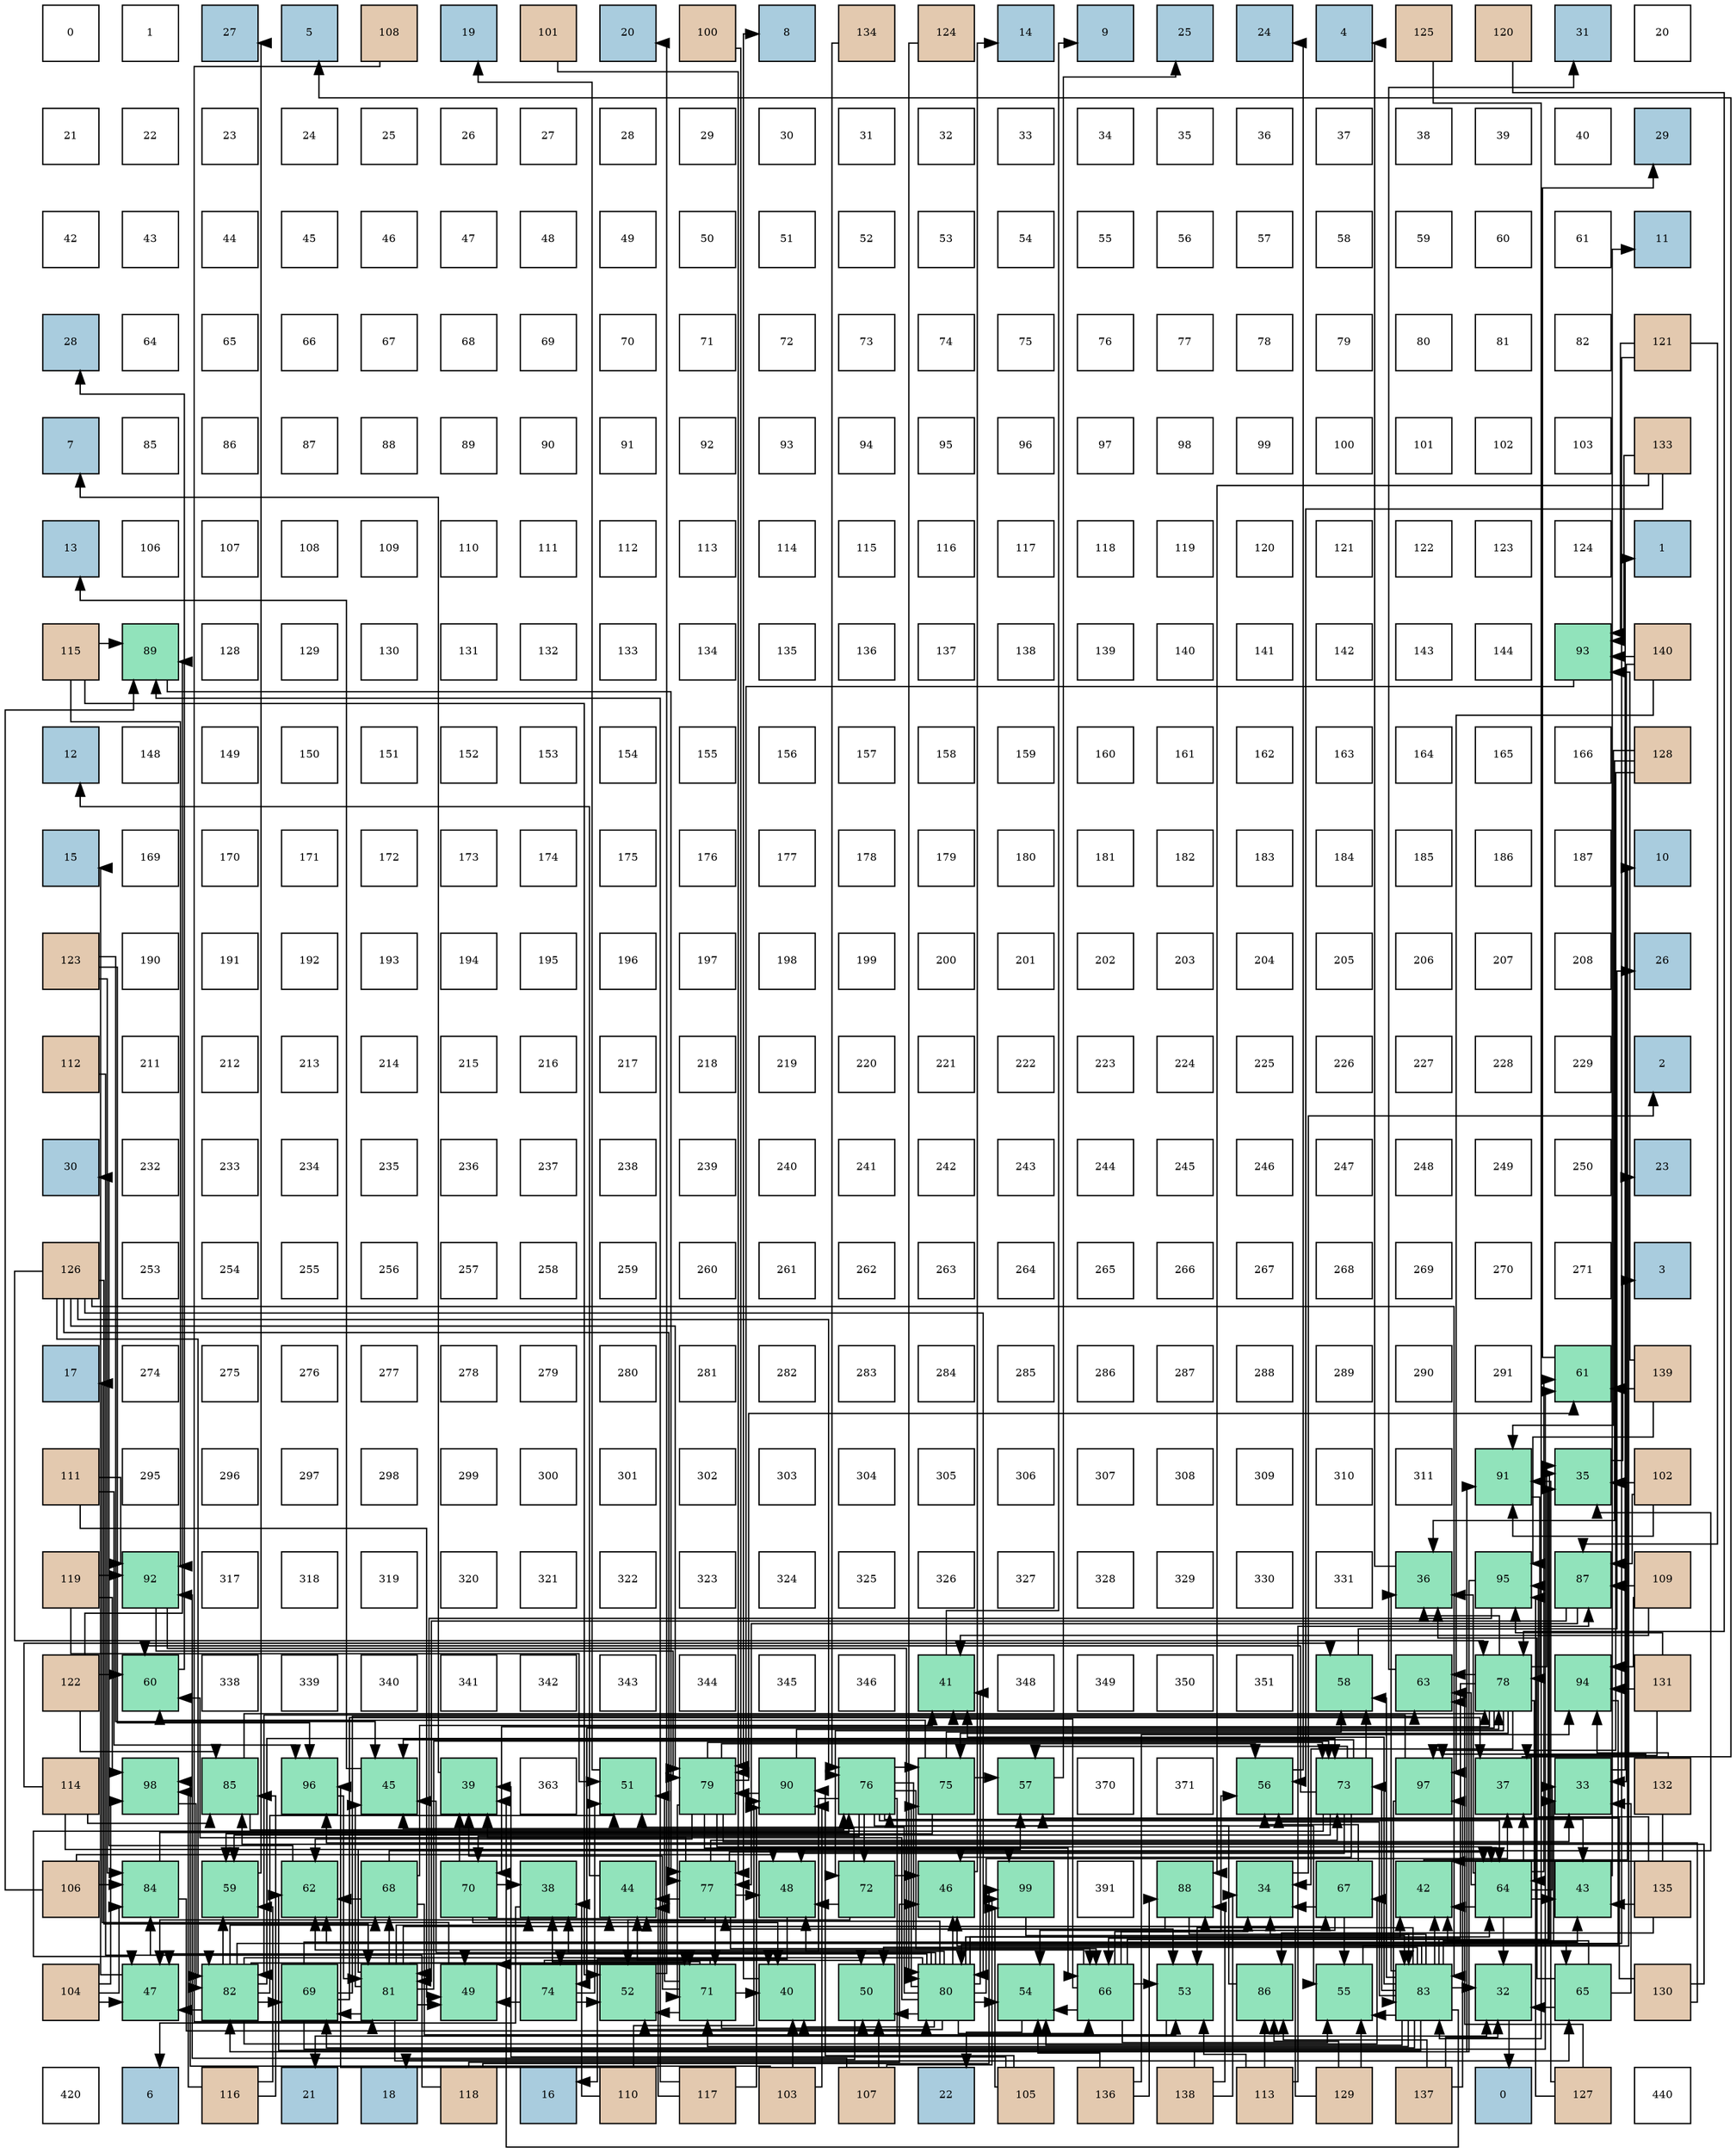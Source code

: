 digraph layout{
 rankdir=TB;
 splines=ortho;
 node [style=filled shape=square fixedsize=true width=0.6];
0[label="0", fontsize=8, fillcolor="#ffffff"];
1[label="1", fontsize=8, fillcolor="#ffffff"];
2[label="27", fontsize=8, fillcolor="#a9ccde"];
3[label="5", fontsize=8, fillcolor="#a9ccde"];
4[label="108", fontsize=8, fillcolor="#e3c9af"];
5[label="19", fontsize=8, fillcolor="#a9ccde"];
6[label="101", fontsize=8, fillcolor="#e3c9af"];
7[label="20", fontsize=8, fillcolor="#a9ccde"];
8[label="100", fontsize=8, fillcolor="#e3c9af"];
9[label="8", fontsize=8, fillcolor="#a9ccde"];
10[label="134", fontsize=8, fillcolor="#e3c9af"];
11[label="124", fontsize=8, fillcolor="#e3c9af"];
12[label="14", fontsize=8, fillcolor="#a9ccde"];
13[label="9", fontsize=8, fillcolor="#a9ccde"];
14[label="25", fontsize=8, fillcolor="#a9ccde"];
15[label="24", fontsize=8, fillcolor="#a9ccde"];
16[label="4", fontsize=8, fillcolor="#a9ccde"];
17[label="125", fontsize=8, fillcolor="#e3c9af"];
18[label="120", fontsize=8, fillcolor="#e3c9af"];
19[label="31", fontsize=8, fillcolor="#a9ccde"];
20[label="20", fontsize=8, fillcolor="#ffffff"];
21[label="21", fontsize=8, fillcolor="#ffffff"];
22[label="22", fontsize=8, fillcolor="#ffffff"];
23[label="23", fontsize=8, fillcolor="#ffffff"];
24[label="24", fontsize=8, fillcolor="#ffffff"];
25[label="25", fontsize=8, fillcolor="#ffffff"];
26[label="26", fontsize=8, fillcolor="#ffffff"];
27[label="27", fontsize=8, fillcolor="#ffffff"];
28[label="28", fontsize=8, fillcolor="#ffffff"];
29[label="29", fontsize=8, fillcolor="#ffffff"];
30[label="30", fontsize=8, fillcolor="#ffffff"];
31[label="31", fontsize=8, fillcolor="#ffffff"];
32[label="32", fontsize=8, fillcolor="#ffffff"];
33[label="33", fontsize=8, fillcolor="#ffffff"];
34[label="34", fontsize=8, fillcolor="#ffffff"];
35[label="35", fontsize=8, fillcolor="#ffffff"];
36[label="36", fontsize=8, fillcolor="#ffffff"];
37[label="37", fontsize=8, fillcolor="#ffffff"];
38[label="38", fontsize=8, fillcolor="#ffffff"];
39[label="39", fontsize=8, fillcolor="#ffffff"];
40[label="40", fontsize=8, fillcolor="#ffffff"];
41[label="29", fontsize=8, fillcolor="#a9ccde"];
42[label="42", fontsize=8, fillcolor="#ffffff"];
43[label="43", fontsize=8, fillcolor="#ffffff"];
44[label="44", fontsize=8, fillcolor="#ffffff"];
45[label="45", fontsize=8, fillcolor="#ffffff"];
46[label="46", fontsize=8, fillcolor="#ffffff"];
47[label="47", fontsize=8, fillcolor="#ffffff"];
48[label="48", fontsize=8, fillcolor="#ffffff"];
49[label="49", fontsize=8, fillcolor="#ffffff"];
50[label="50", fontsize=8, fillcolor="#ffffff"];
51[label="51", fontsize=8, fillcolor="#ffffff"];
52[label="52", fontsize=8, fillcolor="#ffffff"];
53[label="53", fontsize=8, fillcolor="#ffffff"];
54[label="54", fontsize=8, fillcolor="#ffffff"];
55[label="55", fontsize=8, fillcolor="#ffffff"];
56[label="56", fontsize=8, fillcolor="#ffffff"];
57[label="57", fontsize=8, fillcolor="#ffffff"];
58[label="58", fontsize=8, fillcolor="#ffffff"];
59[label="59", fontsize=8, fillcolor="#ffffff"];
60[label="60", fontsize=8, fillcolor="#ffffff"];
61[label="61", fontsize=8, fillcolor="#ffffff"];
62[label="11", fontsize=8, fillcolor="#a9ccde"];
63[label="28", fontsize=8, fillcolor="#a9ccde"];
64[label="64", fontsize=8, fillcolor="#ffffff"];
65[label="65", fontsize=8, fillcolor="#ffffff"];
66[label="66", fontsize=8, fillcolor="#ffffff"];
67[label="67", fontsize=8, fillcolor="#ffffff"];
68[label="68", fontsize=8, fillcolor="#ffffff"];
69[label="69", fontsize=8, fillcolor="#ffffff"];
70[label="70", fontsize=8, fillcolor="#ffffff"];
71[label="71", fontsize=8, fillcolor="#ffffff"];
72[label="72", fontsize=8, fillcolor="#ffffff"];
73[label="73", fontsize=8, fillcolor="#ffffff"];
74[label="74", fontsize=8, fillcolor="#ffffff"];
75[label="75", fontsize=8, fillcolor="#ffffff"];
76[label="76", fontsize=8, fillcolor="#ffffff"];
77[label="77", fontsize=8, fillcolor="#ffffff"];
78[label="78", fontsize=8, fillcolor="#ffffff"];
79[label="79", fontsize=8, fillcolor="#ffffff"];
80[label="80", fontsize=8, fillcolor="#ffffff"];
81[label="81", fontsize=8, fillcolor="#ffffff"];
82[label="82", fontsize=8, fillcolor="#ffffff"];
83[label="121", fontsize=8, fillcolor="#e3c9af"];
84[label="7", fontsize=8, fillcolor="#a9ccde"];
85[label="85", fontsize=8, fillcolor="#ffffff"];
86[label="86", fontsize=8, fillcolor="#ffffff"];
87[label="87", fontsize=8, fillcolor="#ffffff"];
88[label="88", fontsize=8, fillcolor="#ffffff"];
89[label="89", fontsize=8, fillcolor="#ffffff"];
90[label="90", fontsize=8, fillcolor="#ffffff"];
91[label="91", fontsize=8, fillcolor="#ffffff"];
92[label="92", fontsize=8, fillcolor="#ffffff"];
93[label="93", fontsize=8, fillcolor="#ffffff"];
94[label="94", fontsize=8, fillcolor="#ffffff"];
95[label="95", fontsize=8, fillcolor="#ffffff"];
96[label="96", fontsize=8, fillcolor="#ffffff"];
97[label="97", fontsize=8, fillcolor="#ffffff"];
98[label="98", fontsize=8, fillcolor="#ffffff"];
99[label="99", fontsize=8, fillcolor="#ffffff"];
100[label="100", fontsize=8, fillcolor="#ffffff"];
101[label="101", fontsize=8, fillcolor="#ffffff"];
102[label="102", fontsize=8, fillcolor="#ffffff"];
103[label="103", fontsize=8, fillcolor="#ffffff"];
104[label="133", fontsize=8, fillcolor="#e3c9af"];
105[label="13", fontsize=8, fillcolor="#a9ccde"];
106[label="106", fontsize=8, fillcolor="#ffffff"];
107[label="107", fontsize=8, fillcolor="#ffffff"];
108[label="108", fontsize=8, fillcolor="#ffffff"];
109[label="109", fontsize=8, fillcolor="#ffffff"];
110[label="110", fontsize=8, fillcolor="#ffffff"];
111[label="111", fontsize=8, fillcolor="#ffffff"];
112[label="112", fontsize=8, fillcolor="#ffffff"];
113[label="113", fontsize=8, fillcolor="#ffffff"];
114[label="114", fontsize=8, fillcolor="#ffffff"];
115[label="115", fontsize=8, fillcolor="#ffffff"];
116[label="116", fontsize=8, fillcolor="#ffffff"];
117[label="117", fontsize=8, fillcolor="#ffffff"];
118[label="118", fontsize=8, fillcolor="#ffffff"];
119[label="119", fontsize=8, fillcolor="#ffffff"];
120[label="120", fontsize=8, fillcolor="#ffffff"];
121[label="121", fontsize=8, fillcolor="#ffffff"];
122[label="122", fontsize=8, fillcolor="#ffffff"];
123[label="123", fontsize=8, fillcolor="#ffffff"];
124[label="124", fontsize=8, fillcolor="#ffffff"];
125[label="1", fontsize=8, fillcolor="#a9ccde"];
126[label="115", fontsize=8, fillcolor="#e3c9af"];
127[label="89", fontsize=8, fillcolor="#91e3bb"];
128[label="128", fontsize=8, fillcolor="#ffffff"];
129[label="129", fontsize=8, fillcolor="#ffffff"];
130[label="130", fontsize=8, fillcolor="#ffffff"];
131[label="131", fontsize=8, fillcolor="#ffffff"];
132[label="132", fontsize=8, fillcolor="#ffffff"];
133[label="133", fontsize=8, fillcolor="#ffffff"];
134[label="134", fontsize=8, fillcolor="#ffffff"];
135[label="135", fontsize=8, fillcolor="#ffffff"];
136[label="136", fontsize=8, fillcolor="#ffffff"];
137[label="137", fontsize=8, fillcolor="#ffffff"];
138[label="138", fontsize=8, fillcolor="#ffffff"];
139[label="139", fontsize=8, fillcolor="#ffffff"];
140[label="140", fontsize=8, fillcolor="#ffffff"];
141[label="141", fontsize=8, fillcolor="#ffffff"];
142[label="142", fontsize=8, fillcolor="#ffffff"];
143[label="143", fontsize=8, fillcolor="#ffffff"];
144[label="144", fontsize=8, fillcolor="#ffffff"];
145[label="93", fontsize=8, fillcolor="#91e3bb"];
146[label="140", fontsize=8, fillcolor="#e3c9af"];
147[label="12", fontsize=8, fillcolor="#a9ccde"];
148[label="148", fontsize=8, fillcolor="#ffffff"];
149[label="149", fontsize=8, fillcolor="#ffffff"];
150[label="150", fontsize=8, fillcolor="#ffffff"];
151[label="151", fontsize=8, fillcolor="#ffffff"];
152[label="152", fontsize=8, fillcolor="#ffffff"];
153[label="153", fontsize=8, fillcolor="#ffffff"];
154[label="154", fontsize=8, fillcolor="#ffffff"];
155[label="155", fontsize=8, fillcolor="#ffffff"];
156[label="156", fontsize=8, fillcolor="#ffffff"];
157[label="157", fontsize=8, fillcolor="#ffffff"];
158[label="158", fontsize=8, fillcolor="#ffffff"];
159[label="159", fontsize=8, fillcolor="#ffffff"];
160[label="160", fontsize=8, fillcolor="#ffffff"];
161[label="161", fontsize=8, fillcolor="#ffffff"];
162[label="162", fontsize=8, fillcolor="#ffffff"];
163[label="163", fontsize=8, fillcolor="#ffffff"];
164[label="164", fontsize=8, fillcolor="#ffffff"];
165[label="165", fontsize=8, fillcolor="#ffffff"];
166[label="166", fontsize=8, fillcolor="#ffffff"];
167[label="128", fontsize=8, fillcolor="#e3c9af"];
168[label="15", fontsize=8, fillcolor="#a9ccde"];
169[label="169", fontsize=8, fillcolor="#ffffff"];
170[label="170", fontsize=8, fillcolor="#ffffff"];
171[label="171", fontsize=8, fillcolor="#ffffff"];
172[label="172", fontsize=8, fillcolor="#ffffff"];
173[label="173", fontsize=8, fillcolor="#ffffff"];
174[label="174", fontsize=8, fillcolor="#ffffff"];
175[label="175", fontsize=8, fillcolor="#ffffff"];
176[label="176", fontsize=8, fillcolor="#ffffff"];
177[label="177", fontsize=8, fillcolor="#ffffff"];
178[label="178", fontsize=8, fillcolor="#ffffff"];
179[label="179", fontsize=8, fillcolor="#ffffff"];
180[label="180", fontsize=8, fillcolor="#ffffff"];
181[label="181", fontsize=8, fillcolor="#ffffff"];
182[label="182", fontsize=8, fillcolor="#ffffff"];
183[label="183", fontsize=8, fillcolor="#ffffff"];
184[label="184", fontsize=8, fillcolor="#ffffff"];
185[label="185", fontsize=8, fillcolor="#ffffff"];
186[label="186", fontsize=8, fillcolor="#ffffff"];
187[label="187", fontsize=8, fillcolor="#ffffff"];
188[label="10", fontsize=8, fillcolor="#a9ccde"];
189[label="123", fontsize=8, fillcolor="#e3c9af"];
190[label="190", fontsize=8, fillcolor="#ffffff"];
191[label="191", fontsize=8, fillcolor="#ffffff"];
192[label="192", fontsize=8, fillcolor="#ffffff"];
193[label="193", fontsize=8, fillcolor="#ffffff"];
194[label="194", fontsize=8, fillcolor="#ffffff"];
195[label="195", fontsize=8, fillcolor="#ffffff"];
196[label="196", fontsize=8, fillcolor="#ffffff"];
197[label="197", fontsize=8, fillcolor="#ffffff"];
198[label="198", fontsize=8, fillcolor="#ffffff"];
199[label="199", fontsize=8, fillcolor="#ffffff"];
200[label="200", fontsize=8, fillcolor="#ffffff"];
201[label="201", fontsize=8, fillcolor="#ffffff"];
202[label="202", fontsize=8, fillcolor="#ffffff"];
203[label="203", fontsize=8, fillcolor="#ffffff"];
204[label="204", fontsize=8, fillcolor="#ffffff"];
205[label="205", fontsize=8, fillcolor="#ffffff"];
206[label="206", fontsize=8, fillcolor="#ffffff"];
207[label="207", fontsize=8, fillcolor="#ffffff"];
208[label="208", fontsize=8, fillcolor="#ffffff"];
209[label="26", fontsize=8, fillcolor="#a9ccde"];
210[label="112", fontsize=8, fillcolor="#e3c9af"];
211[label="211", fontsize=8, fillcolor="#ffffff"];
212[label="212", fontsize=8, fillcolor="#ffffff"];
213[label="213", fontsize=8, fillcolor="#ffffff"];
214[label="214", fontsize=8, fillcolor="#ffffff"];
215[label="215", fontsize=8, fillcolor="#ffffff"];
216[label="216", fontsize=8, fillcolor="#ffffff"];
217[label="217", fontsize=8, fillcolor="#ffffff"];
218[label="218", fontsize=8, fillcolor="#ffffff"];
219[label="219", fontsize=8, fillcolor="#ffffff"];
220[label="220", fontsize=8, fillcolor="#ffffff"];
221[label="221", fontsize=8, fillcolor="#ffffff"];
222[label="222", fontsize=8, fillcolor="#ffffff"];
223[label="223", fontsize=8, fillcolor="#ffffff"];
224[label="224", fontsize=8, fillcolor="#ffffff"];
225[label="225", fontsize=8, fillcolor="#ffffff"];
226[label="226", fontsize=8, fillcolor="#ffffff"];
227[label="227", fontsize=8, fillcolor="#ffffff"];
228[label="228", fontsize=8, fillcolor="#ffffff"];
229[label="229", fontsize=8, fillcolor="#ffffff"];
230[label="2", fontsize=8, fillcolor="#a9ccde"];
231[label="30", fontsize=8, fillcolor="#a9ccde"];
232[label="232", fontsize=8, fillcolor="#ffffff"];
233[label="233", fontsize=8, fillcolor="#ffffff"];
234[label="234", fontsize=8, fillcolor="#ffffff"];
235[label="235", fontsize=8, fillcolor="#ffffff"];
236[label="236", fontsize=8, fillcolor="#ffffff"];
237[label="237", fontsize=8, fillcolor="#ffffff"];
238[label="238", fontsize=8, fillcolor="#ffffff"];
239[label="239", fontsize=8, fillcolor="#ffffff"];
240[label="240", fontsize=8, fillcolor="#ffffff"];
241[label="241", fontsize=8, fillcolor="#ffffff"];
242[label="242", fontsize=8, fillcolor="#ffffff"];
243[label="243", fontsize=8, fillcolor="#ffffff"];
244[label="244", fontsize=8, fillcolor="#ffffff"];
245[label="245", fontsize=8, fillcolor="#ffffff"];
246[label="246", fontsize=8, fillcolor="#ffffff"];
247[label="247", fontsize=8, fillcolor="#ffffff"];
248[label="248", fontsize=8, fillcolor="#ffffff"];
249[label="249", fontsize=8, fillcolor="#ffffff"];
250[label="250", fontsize=8, fillcolor="#ffffff"];
251[label="23", fontsize=8, fillcolor="#a9ccde"];
252[label="126", fontsize=8, fillcolor="#e3c9af"];
253[label="253", fontsize=8, fillcolor="#ffffff"];
254[label="254", fontsize=8, fillcolor="#ffffff"];
255[label="255", fontsize=8, fillcolor="#ffffff"];
256[label="256", fontsize=8, fillcolor="#ffffff"];
257[label="257", fontsize=8, fillcolor="#ffffff"];
258[label="258", fontsize=8, fillcolor="#ffffff"];
259[label="259", fontsize=8, fillcolor="#ffffff"];
260[label="260", fontsize=8, fillcolor="#ffffff"];
261[label="261", fontsize=8, fillcolor="#ffffff"];
262[label="262", fontsize=8, fillcolor="#ffffff"];
263[label="263", fontsize=8, fillcolor="#ffffff"];
264[label="264", fontsize=8, fillcolor="#ffffff"];
265[label="265", fontsize=8, fillcolor="#ffffff"];
266[label="266", fontsize=8, fillcolor="#ffffff"];
267[label="267", fontsize=8, fillcolor="#ffffff"];
268[label="268", fontsize=8, fillcolor="#ffffff"];
269[label="269", fontsize=8, fillcolor="#ffffff"];
270[label="270", fontsize=8, fillcolor="#ffffff"];
271[label="271", fontsize=8, fillcolor="#ffffff"];
272[label="3", fontsize=8, fillcolor="#a9ccde"];
273[label="17", fontsize=8, fillcolor="#a9ccde"];
274[label="274", fontsize=8, fillcolor="#ffffff"];
275[label="275", fontsize=8, fillcolor="#ffffff"];
276[label="276", fontsize=8, fillcolor="#ffffff"];
277[label="277", fontsize=8, fillcolor="#ffffff"];
278[label="278", fontsize=8, fillcolor="#ffffff"];
279[label="279", fontsize=8, fillcolor="#ffffff"];
280[label="280", fontsize=8, fillcolor="#ffffff"];
281[label="281", fontsize=8, fillcolor="#ffffff"];
282[label="282", fontsize=8, fillcolor="#ffffff"];
283[label="283", fontsize=8, fillcolor="#ffffff"];
284[label="284", fontsize=8, fillcolor="#ffffff"];
285[label="285", fontsize=8, fillcolor="#ffffff"];
286[label="286", fontsize=8, fillcolor="#ffffff"];
287[label="287", fontsize=8, fillcolor="#ffffff"];
288[label="288", fontsize=8, fillcolor="#ffffff"];
289[label="289", fontsize=8, fillcolor="#ffffff"];
290[label="290", fontsize=8, fillcolor="#ffffff"];
291[label="291", fontsize=8, fillcolor="#ffffff"];
292[label="61", fontsize=8, fillcolor="#91e3bb"];
293[label="139", fontsize=8, fillcolor="#e3c9af"];
294[label="111", fontsize=8, fillcolor="#e3c9af"];
295[label="295", fontsize=8, fillcolor="#ffffff"];
296[label="296", fontsize=8, fillcolor="#ffffff"];
297[label="297", fontsize=8, fillcolor="#ffffff"];
298[label="298", fontsize=8, fillcolor="#ffffff"];
299[label="299", fontsize=8, fillcolor="#ffffff"];
300[label="300", fontsize=8, fillcolor="#ffffff"];
301[label="301", fontsize=8, fillcolor="#ffffff"];
302[label="302", fontsize=8, fillcolor="#ffffff"];
303[label="303", fontsize=8, fillcolor="#ffffff"];
304[label="304", fontsize=8, fillcolor="#ffffff"];
305[label="305", fontsize=8, fillcolor="#ffffff"];
306[label="306", fontsize=8, fillcolor="#ffffff"];
307[label="307", fontsize=8, fillcolor="#ffffff"];
308[label="308", fontsize=8, fillcolor="#ffffff"];
309[label="309", fontsize=8, fillcolor="#ffffff"];
310[label="310", fontsize=8, fillcolor="#ffffff"];
311[label="311", fontsize=8, fillcolor="#ffffff"];
312[label="91", fontsize=8, fillcolor="#91e3bb"];
313[label="35", fontsize=8, fillcolor="#91e3bb"];
314[label="102", fontsize=8, fillcolor="#e3c9af"];
315[label="119", fontsize=8, fillcolor="#e3c9af"];
316[label="92", fontsize=8, fillcolor="#91e3bb"];
317[label="317", fontsize=8, fillcolor="#ffffff"];
318[label="318", fontsize=8, fillcolor="#ffffff"];
319[label="319", fontsize=8, fillcolor="#ffffff"];
320[label="320", fontsize=8, fillcolor="#ffffff"];
321[label="321", fontsize=8, fillcolor="#ffffff"];
322[label="322", fontsize=8, fillcolor="#ffffff"];
323[label="323", fontsize=8, fillcolor="#ffffff"];
324[label="324", fontsize=8, fillcolor="#ffffff"];
325[label="325", fontsize=8, fillcolor="#ffffff"];
326[label="326", fontsize=8, fillcolor="#ffffff"];
327[label="327", fontsize=8, fillcolor="#ffffff"];
328[label="328", fontsize=8, fillcolor="#ffffff"];
329[label="329", fontsize=8, fillcolor="#ffffff"];
330[label="330", fontsize=8, fillcolor="#ffffff"];
331[label="331", fontsize=8, fillcolor="#ffffff"];
332[label="36", fontsize=8, fillcolor="#91e3bb"];
333[label="95", fontsize=8, fillcolor="#91e3bb"];
334[label="87", fontsize=8, fillcolor="#91e3bb"];
335[label="109", fontsize=8, fillcolor="#e3c9af"];
336[label="122", fontsize=8, fillcolor="#e3c9af"];
337[label="60", fontsize=8, fillcolor="#91e3bb"];
338[label="338", fontsize=8, fillcolor="#ffffff"];
339[label="339", fontsize=8, fillcolor="#ffffff"];
340[label="340", fontsize=8, fillcolor="#ffffff"];
341[label="341", fontsize=8, fillcolor="#ffffff"];
342[label="342", fontsize=8, fillcolor="#ffffff"];
343[label="343", fontsize=8, fillcolor="#ffffff"];
344[label="344", fontsize=8, fillcolor="#ffffff"];
345[label="345", fontsize=8, fillcolor="#ffffff"];
346[label="346", fontsize=8, fillcolor="#ffffff"];
347[label="41", fontsize=8, fillcolor="#91e3bb"];
348[label="348", fontsize=8, fillcolor="#ffffff"];
349[label="349", fontsize=8, fillcolor="#ffffff"];
350[label="350", fontsize=8, fillcolor="#ffffff"];
351[label="351", fontsize=8, fillcolor="#ffffff"];
352[label="58", fontsize=8, fillcolor="#91e3bb"];
353[label="63", fontsize=8, fillcolor="#91e3bb"];
354[label="78", fontsize=8, fillcolor="#91e3bb"];
355[label="94", fontsize=8, fillcolor="#91e3bb"];
356[label="131", fontsize=8, fillcolor="#e3c9af"];
357[label="114", fontsize=8, fillcolor="#e3c9af"];
358[label="98", fontsize=8, fillcolor="#91e3bb"];
359[label="85", fontsize=8, fillcolor="#91e3bb"];
360[label="96", fontsize=8, fillcolor="#91e3bb"];
361[label="45", fontsize=8, fillcolor="#91e3bb"];
362[label="39", fontsize=8, fillcolor="#91e3bb"];
363[label="363", fontsize=8, fillcolor="#ffffff"];
364[label="51", fontsize=8, fillcolor="#91e3bb"];
365[label="79", fontsize=8, fillcolor="#91e3bb"];
366[label="90", fontsize=8, fillcolor="#91e3bb"];
367[label="76", fontsize=8, fillcolor="#91e3bb"];
368[label="75", fontsize=8, fillcolor="#91e3bb"];
369[label="57", fontsize=8, fillcolor="#91e3bb"];
370[label="370", fontsize=8, fillcolor="#ffffff"];
371[label="371", fontsize=8, fillcolor="#ffffff"];
372[label="56", fontsize=8, fillcolor="#91e3bb"];
373[label="73", fontsize=8, fillcolor="#91e3bb"];
374[label="97", fontsize=8, fillcolor="#91e3bb"];
375[label="37", fontsize=8, fillcolor="#91e3bb"];
376[label="33", fontsize=8, fillcolor="#91e3bb"];
377[label="132", fontsize=8, fillcolor="#e3c9af"];
378[label="106", fontsize=8, fillcolor="#e3c9af"];
379[label="84", fontsize=8, fillcolor="#91e3bb"];
380[label="59", fontsize=8, fillcolor="#91e3bb"];
381[label="62", fontsize=8, fillcolor="#91e3bb"];
382[label="68", fontsize=8, fillcolor="#91e3bb"];
383[label="70", fontsize=8, fillcolor="#91e3bb"];
384[label="38", fontsize=8, fillcolor="#91e3bb"];
385[label="44", fontsize=8, fillcolor="#91e3bb"];
386[label="77", fontsize=8, fillcolor="#91e3bb"];
387[label="48", fontsize=8, fillcolor="#91e3bb"];
388[label="72", fontsize=8, fillcolor="#91e3bb"];
389[label="46", fontsize=8, fillcolor="#91e3bb"];
390[label="99", fontsize=8, fillcolor="#91e3bb"];
391[label="391", fontsize=8, fillcolor="#ffffff"];
392[label="88", fontsize=8, fillcolor="#91e3bb"];
393[label="34", fontsize=8, fillcolor="#91e3bb"];
394[label="67", fontsize=8, fillcolor="#91e3bb"];
395[label="42", fontsize=8, fillcolor="#91e3bb"];
396[label="64", fontsize=8, fillcolor="#91e3bb"];
397[label="43", fontsize=8, fillcolor="#91e3bb"];
398[label="135", fontsize=8, fillcolor="#e3c9af"];
399[label="104", fontsize=8, fillcolor="#e3c9af"];
400[label="47", fontsize=8, fillcolor="#91e3bb"];
401[label="82", fontsize=8, fillcolor="#91e3bb"];
402[label="69", fontsize=8, fillcolor="#91e3bb"];
403[label="81", fontsize=8, fillcolor="#91e3bb"];
404[label="49", fontsize=8, fillcolor="#91e3bb"];
405[label="74", fontsize=8, fillcolor="#91e3bb"];
406[label="52", fontsize=8, fillcolor="#91e3bb"];
407[label="71", fontsize=8, fillcolor="#91e3bb"];
408[label="40", fontsize=8, fillcolor="#91e3bb"];
409[label="50", fontsize=8, fillcolor="#91e3bb"];
410[label="80", fontsize=8, fillcolor="#91e3bb"];
411[label="54", fontsize=8, fillcolor="#91e3bb"];
412[label="66", fontsize=8, fillcolor="#91e3bb"];
413[label="53", fontsize=8, fillcolor="#91e3bb"];
414[label="86", fontsize=8, fillcolor="#91e3bb"];
415[label="55", fontsize=8, fillcolor="#91e3bb"];
416[label="83", fontsize=8, fillcolor="#91e3bb"];
417[label="32", fontsize=8, fillcolor="#91e3bb"];
418[label="65", fontsize=8, fillcolor="#91e3bb"];
419[label="130", fontsize=8, fillcolor="#e3c9af"];
420[label="420", fontsize=8, fillcolor="#ffffff"];
421[label="6", fontsize=8, fillcolor="#a9ccde"];
422[label="116", fontsize=8, fillcolor="#e3c9af"];
423[label="21", fontsize=8, fillcolor="#a9ccde"];
424[label="18", fontsize=8, fillcolor="#a9ccde"];
425[label="118", fontsize=8, fillcolor="#e3c9af"];
426[label="16", fontsize=8, fillcolor="#a9ccde"];
427[label="110", fontsize=8, fillcolor="#e3c9af"];
428[label="117", fontsize=8, fillcolor="#e3c9af"];
429[label="103", fontsize=8, fillcolor="#e3c9af"];
430[label="107", fontsize=8, fillcolor="#e3c9af"];
431[label="22", fontsize=8, fillcolor="#a9ccde"];
432[label="105", fontsize=8, fillcolor="#e3c9af"];
433[label="136", fontsize=8, fillcolor="#e3c9af"];
434[label="138", fontsize=8, fillcolor="#e3c9af"];
435[label="113", fontsize=8, fillcolor="#e3c9af"];
436[label="129", fontsize=8, fillcolor="#e3c9af"];
437[label="137", fontsize=8, fillcolor="#e3c9af"];
438[label="0", fontsize=8, fillcolor="#a9ccde"];
439[label="127", fontsize=8, fillcolor="#e3c9af"];
440[label="440", fontsize=8, fillcolor="#ffffff"];
edge [constraint=false, style=vis];417 -> 438;
376 -> 125;
393 -> 230;
313 -> 272;
332 -> 16;
375 -> 3;
384 -> 421;
362 -> 84;
408 -> 9;
347 -> 13;
395 -> 188;
397 -> 62;
385 -> 147;
361 -> 105;
389 -> 12;
400 -> 168;
387 -> 426;
404 -> 273;
409 -> 424;
364 -> 5;
406 -> 7;
413 -> 423;
411 -> 431;
415 -> 251;
372 -> 15;
369 -> 14;
352 -> 209;
380 -> 2;
337 -> 63;
292 -> 41;
381 -> 231;
353 -> 19;
396 -> 417;
396 -> 376;
396 -> 332;
396 -> 375;
396 -> 395;
396 -> 397;
396 -> 292;
396 -> 353;
418 -> 417;
418 -> 376;
418 -> 332;
418 -> 395;
412 -> 393;
412 -> 313;
412 -> 347;
412 -> 413;
412 -> 411;
412 -> 415;
412 -> 372;
412 -> 381;
394 -> 393;
394 -> 411;
394 -> 415;
394 -> 372;
382 -> 313;
382 -> 347;
382 -> 413;
382 -> 381;
402 -> 375;
402 -> 397;
402 -> 292;
402 -> 353;
383 -> 384;
383 -> 362;
383 -> 408;
383 -> 385;
407 -> 384;
407 -> 362;
407 -> 408;
407 -> 385;
407 -> 404;
407 -> 409;
407 -> 364;
407 -> 406;
388 -> 361;
388 -> 389;
388 -> 400;
388 -> 387;
373 -> 361;
373 -> 389;
373 -> 400;
373 -> 387;
373 -> 369;
373 -> 352;
373 -> 380;
373 -> 337;
405 -> 404;
405 -> 409;
405 -> 364;
405 -> 406;
368 -> 369;
368 -> 352;
368 -> 380;
368 -> 337;
367 -> 417;
367 -> 397;
367 -> 413;
367 -> 415;
367 -> 396;
367 -> 412;
367 -> 383;
367 -> 388;
367 -> 405;
367 -> 368;
386 -> 385;
386 -> 387;
386 -> 406;
386 -> 337;
386 -> 396;
386 -> 412;
386 -> 407;
386 -> 373;
354 -> 393;
354 -> 313;
354 -> 332;
354 -> 353;
354 -> 396;
354 -> 412;
354 -> 383;
354 -> 388;
354 -> 405;
354 -> 368;
365 -> 376;
365 -> 372;
365 -> 292;
365 -> 381;
365 -> 396;
365 -> 412;
365 -> 407;
365 -> 373;
410 -> 375;
410 -> 384;
410 -> 362;
410 -> 408;
410 -> 347;
410 -> 395;
410 -> 385;
410 -> 361;
410 -> 389;
410 -> 400;
410 -> 387;
410 -> 404;
410 -> 409;
410 -> 364;
410 -> 406;
410 -> 411;
410 -> 396;
410 -> 412;
410 -> 368;
403 -> 384;
403 -> 361;
403 -> 404;
403 -> 369;
403 -> 418;
403 -> 394;
403 -> 382;
403 -> 402;
403 -> 407;
403 -> 373;
401 -> 408;
401 -> 400;
401 -> 364;
401 -> 380;
401 -> 418;
401 -> 394;
401 -> 382;
401 -> 402;
401 -> 407;
401 -> 373;
416 -> 417;
416 -> 376;
416 -> 393;
416 -> 313;
416 -> 332;
416 -> 362;
416 -> 347;
416 -> 395;
416 -> 389;
416 -> 409;
416 -> 413;
416 -> 411;
416 -> 415;
416 -> 372;
416 -> 352;
416 -> 381;
416 -> 402;
416 -> 407;
416 -> 373;
379 -> 367;
379 -> 410;
359 -> 367;
359 -> 354;
414 -> 367;
334 -> 386;
334 -> 403;
392 -> 386;
392 -> 416;
127 -> 386;
366 -> 354;
366 -> 365;
312 -> 354;
316 -> 365;
316 -> 410;
145 -> 365;
355 -> 410;
333 -> 403;
333 -> 401;
360 -> 403;
374 -> 401;
374 -> 416;
358 -> 401;
390 -> 416;
8 -> 365;
6 -> 386;
314 -> 313;
314 -> 334;
314 -> 312;
429 -> 408;
429 -> 366;
429 -> 358;
399 -> 400;
399 -> 379;
399 -> 358;
432 -> 362;
432 -> 366;
432 -> 390;
378 -> 387;
378 -> 379;
378 -> 127;
430 -> 409;
430 -> 316;
430 -> 390;
4 -> 403;
335 -> 347;
335 -> 334;
335 -> 355;
427 -> 384;
427 -> 366;
427 -> 360;
294 -> 404;
294 -> 316;
294 -> 360;
210 -> 401;
435 -> 413;
435 -> 414;
435 -> 334;
357 -> 352;
357 -> 359;
357 -> 390;
126 -> 406;
126 -> 127;
126 -> 316;
422 -> 380;
422 -> 359;
422 -> 358;
428 -> 385;
428 -> 127;
428 -> 366;
425 -> 389;
425 -> 379;
425 -> 390;
315 -> 364;
315 -> 316;
315 -> 358;
18 -> 354;
83 -> 381;
83 -> 334;
83 -> 145;
336 -> 337;
336 -> 359;
336 -> 127;
189 -> 361;
189 -> 379;
189 -> 360;
11 -> 410;
17 -> 416;
252 -> 367;
252 -> 386;
252 -> 354;
252 -> 365;
252 -> 410;
252 -> 403;
252 -> 401;
252 -> 416;
439 -> 353;
439 -> 312;
439 -> 333;
167 -> 332;
167 -> 312;
167 -> 374;
436 -> 415;
436 -> 414;
436 -> 392;
419 -> 369;
419 -> 359;
419 -> 360;
356 -> 375;
356 -> 355;
356 -> 333;
377 -> 395;
377 -> 355;
377 -> 374;
104 -> 372;
104 -> 392;
104 -> 145;
10 -> 367;
398 -> 397;
398 -> 414;
398 -> 333;
433 -> 411;
433 -> 392;
433 -> 355;
437 -> 417;
437 -> 414;
437 -> 374;
434 -> 393;
434 -> 392;
434 -> 312;
293 -> 292;
293 -> 145;
293 -> 333;
146 -> 376;
146 -> 145;
146 -> 374;
edge [constraint=true, style=invis];
0 -> 21 -> 42 -> 63 -> 84 -> 105 -> 126 -> 147 -> 168 -> 189 -> 210 -> 231 -> 252 -> 273 -> 294 -> 315 -> 336 -> 357 -> 378 -> 399 -> 420;
1 -> 22 -> 43 -> 64 -> 85 -> 106 -> 127 -> 148 -> 169 -> 190 -> 211 -> 232 -> 253 -> 274 -> 295 -> 316 -> 337 -> 358 -> 379 -> 400 -> 421;
2 -> 23 -> 44 -> 65 -> 86 -> 107 -> 128 -> 149 -> 170 -> 191 -> 212 -> 233 -> 254 -> 275 -> 296 -> 317 -> 338 -> 359 -> 380 -> 401 -> 422;
3 -> 24 -> 45 -> 66 -> 87 -> 108 -> 129 -> 150 -> 171 -> 192 -> 213 -> 234 -> 255 -> 276 -> 297 -> 318 -> 339 -> 360 -> 381 -> 402 -> 423;
4 -> 25 -> 46 -> 67 -> 88 -> 109 -> 130 -> 151 -> 172 -> 193 -> 214 -> 235 -> 256 -> 277 -> 298 -> 319 -> 340 -> 361 -> 382 -> 403 -> 424;
5 -> 26 -> 47 -> 68 -> 89 -> 110 -> 131 -> 152 -> 173 -> 194 -> 215 -> 236 -> 257 -> 278 -> 299 -> 320 -> 341 -> 362 -> 383 -> 404 -> 425;
6 -> 27 -> 48 -> 69 -> 90 -> 111 -> 132 -> 153 -> 174 -> 195 -> 216 -> 237 -> 258 -> 279 -> 300 -> 321 -> 342 -> 363 -> 384 -> 405 -> 426;
7 -> 28 -> 49 -> 70 -> 91 -> 112 -> 133 -> 154 -> 175 -> 196 -> 217 -> 238 -> 259 -> 280 -> 301 -> 322 -> 343 -> 364 -> 385 -> 406 -> 427;
8 -> 29 -> 50 -> 71 -> 92 -> 113 -> 134 -> 155 -> 176 -> 197 -> 218 -> 239 -> 260 -> 281 -> 302 -> 323 -> 344 -> 365 -> 386 -> 407 -> 428;
9 -> 30 -> 51 -> 72 -> 93 -> 114 -> 135 -> 156 -> 177 -> 198 -> 219 -> 240 -> 261 -> 282 -> 303 -> 324 -> 345 -> 366 -> 387 -> 408 -> 429;
10 -> 31 -> 52 -> 73 -> 94 -> 115 -> 136 -> 157 -> 178 -> 199 -> 220 -> 241 -> 262 -> 283 -> 304 -> 325 -> 346 -> 367 -> 388 -> 409 -> 430;
11 -> 32 -> 53 -> 74 -> 95 -> 116 -> 137 -> 158 -> 179 -> 200 -> 221 -> 242 -> 263 -> 284 -> 305 -> 326 -> 347 -> 368 -> 389 -> 410 -> 431;
12 -> 33 -> 54 -> 75 -> 96 -> 117 -> 138 -> 159 -> 180 -> 201 -> 222 -> 243 -> 264 -> 285 -> 306 -> 327 -> 348 -> 369 -> 390 -> 411 -> 432;
13 -> 34 -> 55 -> 76 -> 97 -> 118 -> 139 -> 160 -> 181 -> 202 -> 223 -> 244 -> 265 -> 286 -> 307 -> 328 -> 349 -> 370 -> 391 -> 412 -> 433;
14 -> 35 -> 56 -> 77 -> 98 -> 119 -> 140 -> 161 -> 182 -> 203 -> 224 -> 245 -> 266 -> 287 -> 308 -> 329 -> 350 -> 371 -> 392 -> 413 -> 434;
15 -> 36 -> 57 -> 78 -> 99 -> 120 -> 141 -> 162 -> 183 -> 204 -> 225 -> 246 -> 267 -> 288 -> 309 -> 330 -> 351 -> 372 -> 393 -> 414 -> 435;
16 -> 37 -> 58 -> 79 -> 100 -> 121 -> 142 -> 163 -> 184 -> 205 -> 226 -> 247 -> 268 -> 289 -> 310 -> 331 -> 352 -> 373 -> 394 -> 415 -> 436;
17 -> 38 -> 59 -> 80 -> 101 -> 122 -> 143 -> 164 -> 185 -> 206 -> 227 -> 248 -> 269 -> 290 -> 311 -> 332 -> 353 -> 374 -> 395 -> 416 -> 437;
18 -> 39 -> 60 -> 81 -> 102 -> 123 -> 144 -> 165 -> 186 -> 207 -> 228 -> 249 -> 270 -> 291 -> 312 -> 333 -> 354 -> 375 -> 396 -> 417 -> 438;
19 -> 40 -> 61 -> 82 -> 103 -> 124 -> 145 -> 166 -> 187 -> 208 -> 229 -> 250 -> 271 -> 292 -> 313 -> 334 -> 355 -> 376 -> 397 -> 418 -> 439;
20 -> 41 -> 62 -> 83 -> 104 -> 125 -> 146 -> 167 -> 188 -> 209 -> 230 -> 251 -> 272 -> 293 -> 314 -> 335 -> 356 -> 377 -> 398 -> 419 -> 440;
rank = same {0 -> 1 -> 2 -> 3 -> 4 -> 5 -> 6 -> 7 -> 8 -> 9 -> 10 -> 11 -> 12 -> 13 -> 14 -> 15 -> 16 -> 17 -> 18 -> 19 -> 20};
rank = same {21 -> 22 -> 23 -> 24 -> 25 -> 26 -> 27 -> 28 -> 29 -> 30 -> 31 -> 32 -> 33 -> 34 -> 35 -> 36 -> 37 -> 38 -> 39 -> 40 -> 41};
rank = same {42 -> 43 -> 44 -> 45 -> 46 -> 47 -> 48 -> 49 -> 50 -> 51 -> 52 -> 53 -> 54 -> 55 -> 56 -> 57 -> 58 -> 59 -> 60 -> 61 -> 62};
rank = same {63 -> 64 -> 65 -> 66 -> 67 -> 68 -> 69 -> 70 -> 71 -> 72 -> 73 -> 74 -> 75 -> 76 -> 77 -> 78 -> 79 -> 80 -> 81 -> 82 -> 83};
rank = same {84 -> 85 -> 86 -> 87 -> 88 -> 89 -> 90 -> 91 -> 92 -> 93 -> 94 -> 95 -> 96 -> 97 -> 98 -> 99 -> 100 -> 101 -> 102 -> 103 -> 104};
rank = same {105 -> 106 -> 107 -> 108 -> 109 -> 110 -> 111 -> 112 -> 113 -> 114 -> 115 -> 116 -> 117 -> 118 -> 119 -> 120 -> 121 -> 122 -> 123 -> 124 -> 125};
rank = same {126 -> 127 -> 128 -> 129 -> 130 -> 131 -> 132 -> 133 -> 134 -> 135 -> 136 -> 137 -> 138 -> 139 -> 140 -> 141 -> 142 -> 143 -> 144 -> 145 -> 146};
rank = same {147 -> 148 -> 149 -> 150 -> 151 -> 152 -> 153 -> 154 -> 155 -> 156 -> 157 -> 158 -> 159 -> 160 -> 161 -> 162 -> 163 -> 164 -> 165 -> 166 -> 167};
rank = same {168 -> 169 -> 170 -> 171 -> 172 -> 173 -> 174 -> 175 -> 176 -> 177 -> 178 -> 179 -> 180 -> 181 -> 182 -> 183 -> 184 -> 185 -> 186 -> 187 -> 188};
rank = same {189 -> 190 -> 191 -> 192 -> 193 -> 194 -> 195 -> 196 -> 197 -> 198 -> 199 -> 200 -> 201 -> 202 -> 203 -> 204 -> 205 -> 206 -> 207 -> 208 -> 209};
rank = same {210 -> 211 -> 212 -> 213 -> 214 -> 215 -> 216 -> 217 -> 218 -> 219 -> 220 -> 221 -> 222 -> 223 -> 224 -> 225 -> 226 -> 227 -> 228 -> 229 -> 230};
rank = same {231 -> 232 -> 233 -> 234 -> 235 -> 236 -> 237 -> 238 -> 239 -> 240 -> 241 -> 242 -> 243 -> 244 -> 245 -> 246 -> 247 -> 248 -> 249 -> 250 -> 251};
rank = same {252 -> 253 -> 254 -> 255 -> 256 -> 257 -> 258 -> 259 -> 260 -> 261 -> 262 -> 263 -> 264 -> 265 -> 266 -> 267 -> 268 -> 269 -> 270 -> 271 -> 272};
rank = same {273 -> 274 -> 275 -> 276 -> 277 -> 278 -> 279 -> 280 -> 281 -> 282 -> 283 -> 284 -> 285 -> 286 -> 287 -> 288 -> 289 -> 290 -> 291 -> 292 -> 293};
rank = same {294 -> 295 -> 296 -> 297 -> 298 -> 299 -> 300 -> 301 -> 302 -> 303 -> 304 -> 305 -> 306 -> 307 -> 308 -> 309 -> 310 -> 311 -> 312 -> 313 -> 314};
rank = same {315 -> 316 -> 317 -> 318 -> 319 -> 320 -> 321 -> 322 -> 323 -> 324 -> 325 -> 326 -> 327 -> 328 -> 329 -> 330 -> 331 -> 332 -> 333 -> 334 -> 335};
rank = same {336 -> 337 -> 338 -> 339 -> 340 -> 341 -> 342 -> 343 -> 344 -> 345 -> 346 -> 347 -> 348 -> 349 -> 350 -> 351 -> 352 -> 353 -> 354 -> 355 -> 356};
rank = same {357 -> 358 -> 359 -> 360 -> 361 -> 362 -> 363 -> 364 -> 365 -> 366 -> 367 -> 368 -> 369 -> 370 -> 371 -> 372 -> 373 -> 374 -> 375 -> 376 -> 377};
rank = same {378 -> 379 -> 380 -> 381 -> 382 -> 383 -> 384 -> 385 -> 386 -> 387 -> 388 -> 389 -> 390 -> 391 -> 392 -> 393 -> 394 -> 395 -> 396 -> 397 -> 398};
rank = same {399 -> 400 -> 401 -> 402 -> 403 -> 404 -> 405 -> 406 -> 407 -> 408 -> 409 -> 410 -> 411 -> 412 -> 413 -> 414 -> 415 -> 416 -> 417 -> 418 -> 419};
rank = same {420 -> 421 -> 422 -> 423 -> 424 -> 425 -> 426 -> 427 -> 428 -> 429 -> 430 -> 431 -> 432 -> 433 -> 434 -> 435 -> 436 -> 437 -> 438 -> 439 -> 440};
}